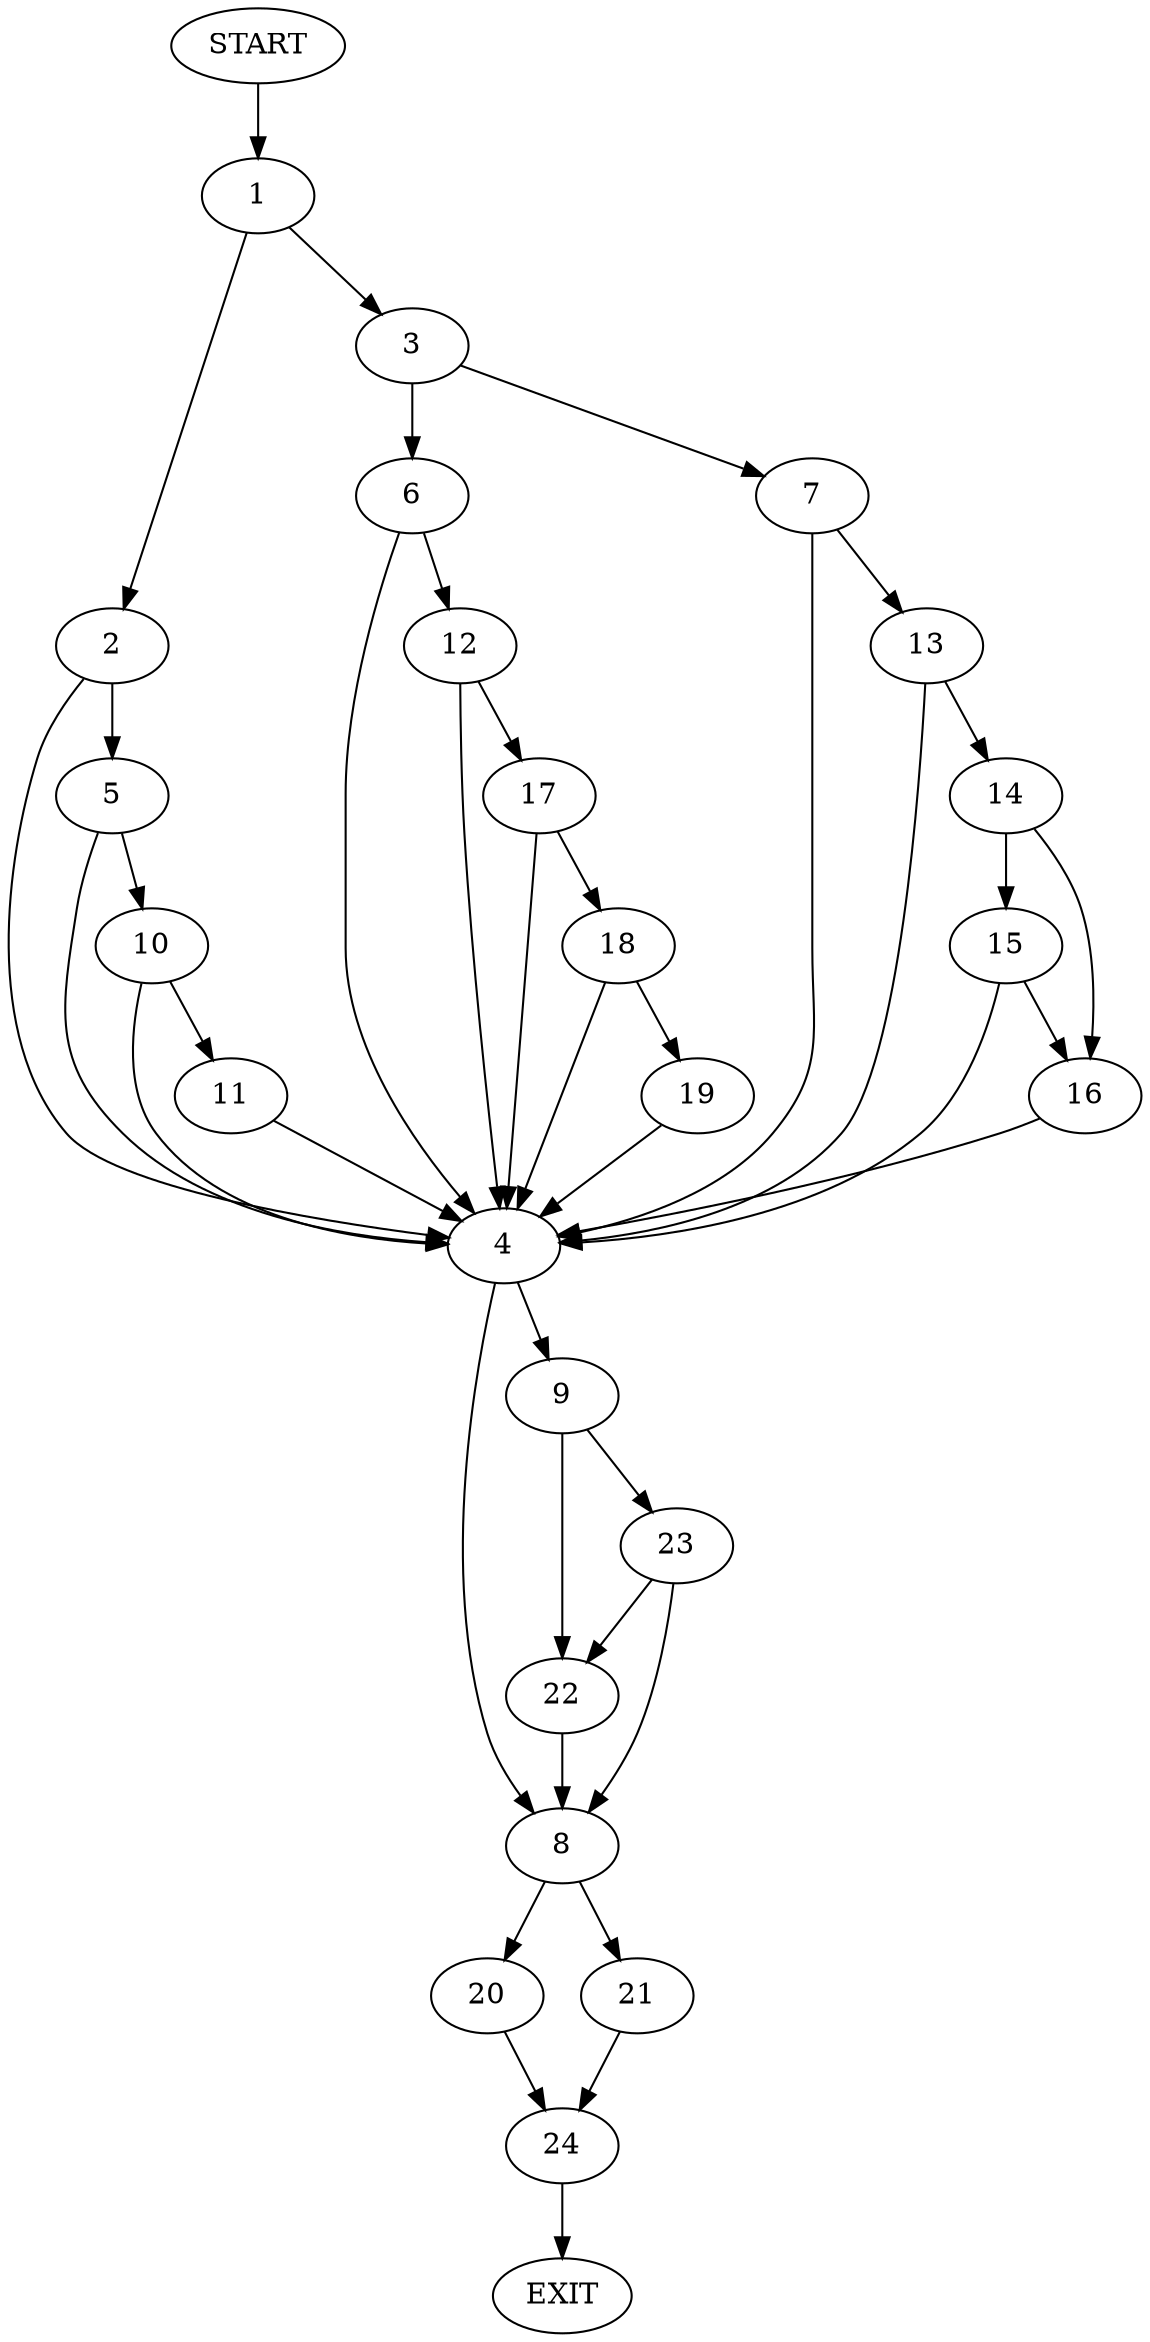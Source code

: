 digraph {
0 [label="START"]
25 [label="EXIT"]
0 -> 1
1 -> 2
1 -> 3
2 -> 4
2 -> 5
3 -> 6
3 -> 7
4 -> 8
4 -> 9
5 -> 4
5 -> 10
10 -> 4
10 -> 11
11 -> 4
6 -> 4
6 -> 12
7 -> 4
7 -> 13
13 -> 14
13 -> 4
14 -> 15
14 -> 16
15 -> 4
15 -> 16
16 -> 4
12 -> 4
12 -> 17
17 -> 4
17 -> 18
18 -> 19
18 -> 4
19 -> 4
8 -> 20
8 -> 21
9 -> 22
9 -> 23
23 -> 22
23 -> 8
22 -> 8
20 -> 24
21 -> 24
24 -> 25
}
